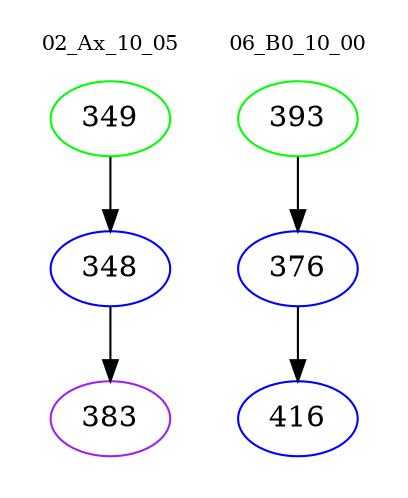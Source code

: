 digraph{
subgraph cluster_0 {
color = white
label = "02_Ax_10_05";
fontsize=10;
T0_349 [label="349", color="green"]
T0_349 -> T0_348 [color="black"]
T0_348 [label="348", color="blue"]
T0_348 -> T0_383 [color="black"]
T0_383 [label="383", color="purple"]
}
subgraph cluster_1 {
color = white
label = "06_B0_10_00";
fontsize=10;
T1_393 [label="393", color="green"]
T1_393 -> T1_376 [color="black"]
T1_376 [label="376", color="blue"]
T1_376 -> T1_416 [color="black"]
T1_416 [label="416", color="blue"]
}
}
